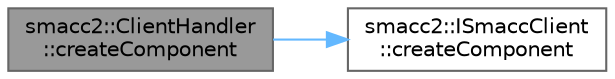digraph "smacc2::ClientHandler::createComponent"
{
 // LATEX_PDF_SIZE
  bgcolor="transparent";
  edge [fontname=Helvetica,fontsize=10,labelfontname=Helvetica,labelfontsize=10];
  node [fontname=Helvetica,fontsize=10,shape=box,height=0.2,width=0.4];
  rankdir="LR";
  Node1 [label="smacc2::ClientHandler\l::createComponent",height=0.2,width=0.4,color="gray40", fillcolor="grey60", style="filled", fontcolor="black",tooltip=" "];
  Node1 -> Node2 [color="steelblue1",style="solid"];
  Node2 [label="smacc2::ISmaccClient\l::createComponent",height=0.2,width=0.4,color="grey40", fillcolor="white", style="filled",URL="$classsmacc2_1_1ISmaccClient.html#ab58cece2f3e504933b401e69c23de015",tooltip=" "];
}
